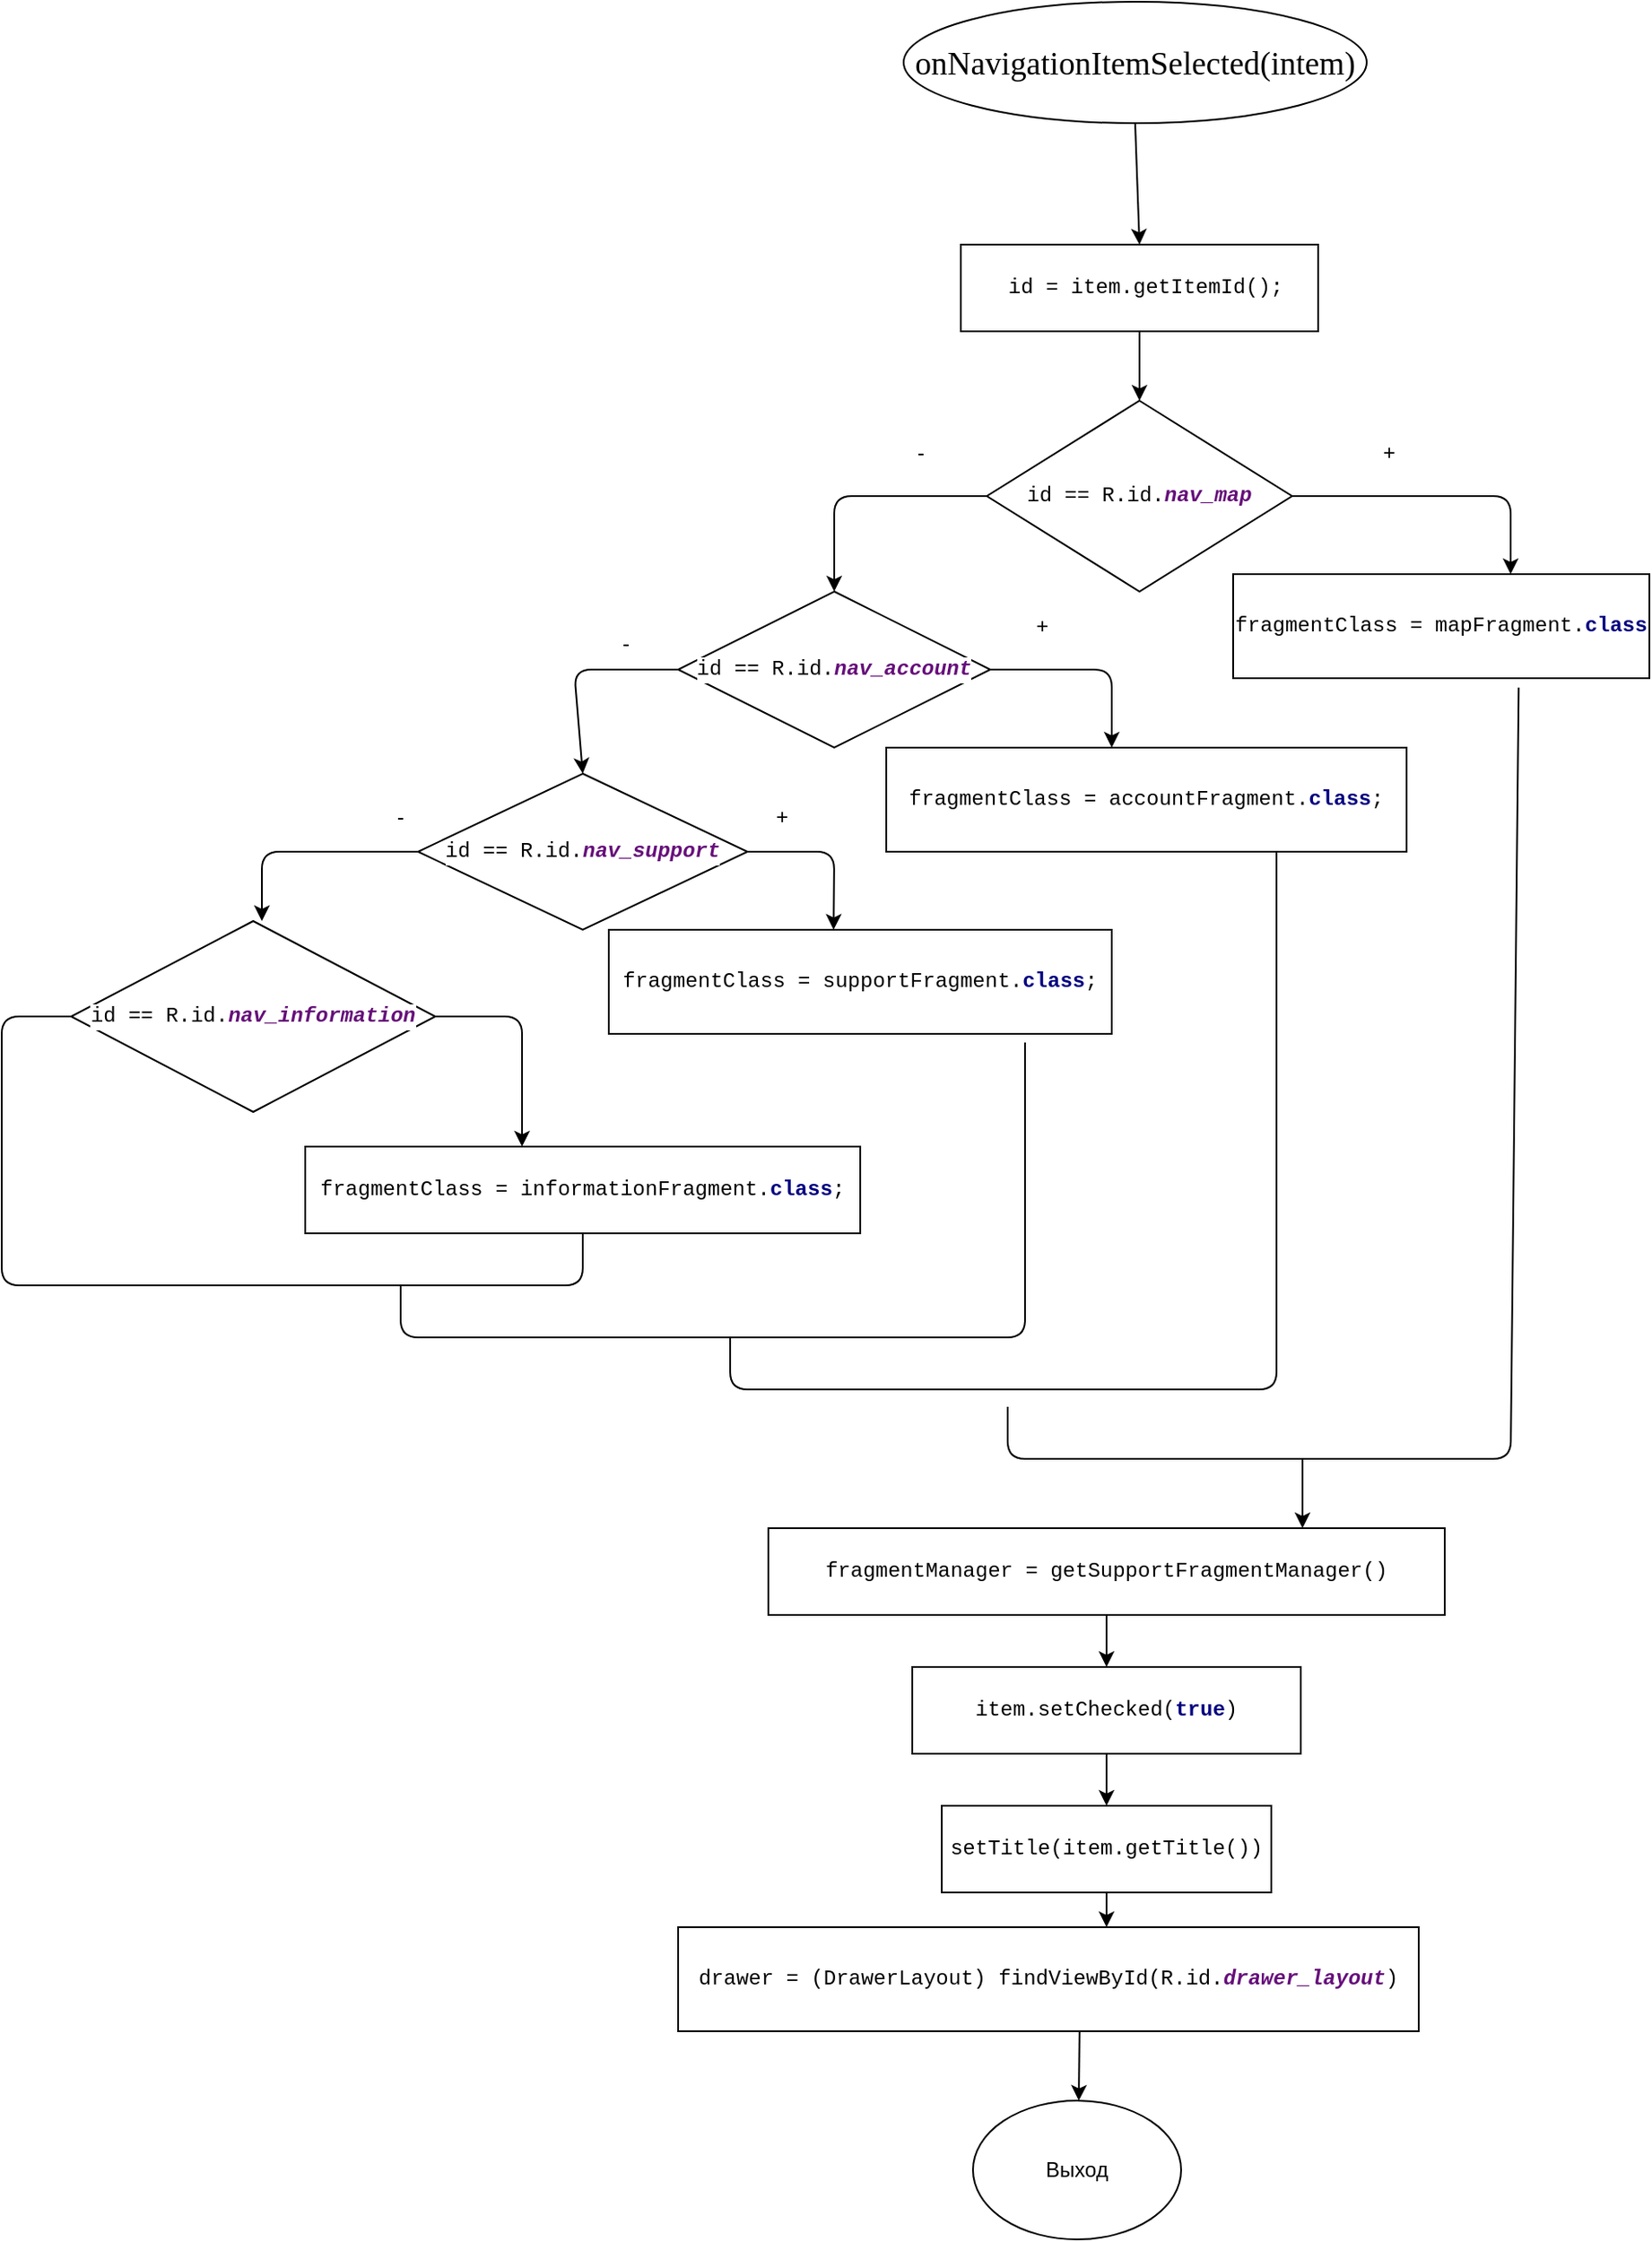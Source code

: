 <mxfile version="12.2.6" pages="1"><diagram id="7sXCk4xrFy-69SHowJWq" name="Страница 1"><mxGraphModel dx="2032" dy="571" grid="1" gridSize="10" guides="1" tooltips="1" connect="1" arrows="1" fold="1" page="1" pageScale="1" pageWidth="827" pageHeight="1169" math="0" shadow="0"><root><mxCell id="0"/><mxCell id="1" parent="0"/><mxCell id="RwSxVcTPlG1wxGEEyxX6-1" value="&lt;span lang=&quot;EN-GB&quot; style=&quot;font-size: 14.0pt ; line-height: 115% ; font-family: &amp;#34;times new roman&amp;#34; , serif&quot;&gt;onNavigationItemSelected(intem)&lt;/span&gt;" style="ellipse;whiteSpace=wrap;html=1;" vertex="1" parent="1"><mxGeometry x="380" y="40" width="267" height="70" as="geometry"/></mxCell><mxCell id="RwSxVcTPlG1wxGEEyxX6-3" value="" style="endArrow=classic;html=1;exitX=0.5;exitY=1;exitDx=0;exitDy=0;entryX=0.5;entryY=0;entryDx=0;entryDy=0;" edge="1" parent="1" source="RwSxVcTPlG1wxGEEyxX6-1" target="RwSxVcTPlG1wxGEEyxX6-4"><mxGeometry width="50" height="50" relative="1" as="geometry"><mxPoint x="360" y="260" as="sourcePoint"/><mxPoint x="404" y="170" as="targetPoint"/></mxGeometry></mxCell><mxCell id="RwSxVcTPlG1wxGEEyxX6-4" value="&lt;pre style=&quot;background-color: rgb(255 , 255 , 255) ; font-family: &amp;#34;courier new&amp;#34;&quot;&gt; id = item.getItemId();&lt;/pre&gt;" style="rounded=0;whiteSpace=wrap;html=1;" vertex="1" parent="1"><mxGeometry x="413" y="180" width="206" height="50" as="geometry"/></mxCell><mxCell id="RwSxVcTPlG1wxGEEyxX6-6" value="&lt;pre style=&quot;background-color: rgb(255 , 255 , 255) ; font-family: &amp;#34;courier new&amp;#34;&quot;&gt;id == R.id.&lt;span style=&quot;color: #660e7a ; font-weight: bold ; font-style: italic&quot;&gt;nav_map&lt;/span&gt;&lt;/pre&gt;" style="rhombus;whiteSpace=wrap;html=1;" vertex="1" parent="1"><mxGeometry x="428" y="270" width="176" height="110" as="geometry"/></mxCell><mxCell id="RwSxVcTPlG1wxGEEyxX6-7" value="" style="endArrow=classic;html=1;entryX=0.5;entryY=0;entryDx=0;entryDy=0;exitX=0.5;exitY=1;exitDx=0;exitDy=0;" edge="1" parent="1" source="RwSxVcTPlG1wxGEEyxX6-4" target="RwSxVcTPlG1wxGEEyxX6-6"><mxGeometry width="50" height="50" relative="1" as="geometry"><mxPoint x="180" y="310" as="sourcePoint"/><mxPoint x="230" y="260" as="targetPoint"/></mxGeometry></mxCell><mxCell id="RwSxVcTPlG1wxGEEyxX6-8" value="" style="endArrow=classic;html=1;exitX=1;exitY=0.5;exitDx=0;exitDy=0;" edge="1" parent="1" source="RwSxVcTPlG1wxGEEyxX6-6"><mxGeometry width="50" height="50" relative="1" as="geometry"><mxPoint x="610" y="320" as="sourcePoint"/><mxPoint x="730" y="370" as="targetPoint"/><Array as="points"><mxPoint x="730" y="325"/></Array></mxGeometry></mxCell><mxCell id="RwSxVcTPlG1wxGEEyxX6-11" value="&lt;pre style=&quot;background-color: rgb(255 , 255 , 255) ; font-family: &amp;#34;courier new&amp;#34;&quot;&gt;fragmentClass = mapFragment.&lt;span style=&quot;color: #000080 ; font-weight: bold&quot;&gt;class&lt;/span&gt;&lt;/pre&gt;" style="rounded=0;whiteSpace=wrap;html=1;" vertex="1" parent="1"><mxGeometry x="570" y="370" width="240" height="60" as="geometry"/></mxCell><mxCell id="RwSxVcTPlG1wxGEEyxX6-12" value="+" style="text;html=1;strokeColor=none;fillColor=none;align=center;verticalAlign=middle;whiteSpace=wrap;rounded=0;" vertex="1" parent="1"><mxGeometry x="640" y="290" width="40" height="20" as="geometry"/></mxCell><mxCell id="RwSxVcTPlG1wxGEEyxX6-13" value="" style="endArrow=classic;html=1;exitX=0;exitY=0.5;exitDx=0;exitDy=0;" edge="1" parent="1" source="RwSxVcTPlG1wxGEEyxX6-6"><mxGeometry width="50" height="50" relative="1" as="geometry"><mxPoint x="210" y="420" as="sourcePoint"/><mxPoint x="340" y="380" as="targetPoint"/><Array as="points"><mxPoint x="340" y="325"/></Array></mxGeometry></mxCell><mxCell id="RwSxVcTPlG1wxGEEyxX6-14" value="&lt;pre style=&quot;background-color: rgb(255 , 255 , 255) ; font-family: &amp;#34;courier new&amp;#34;&quot;&gt;id == R.id.&lt;span style=&quot;color: #660e7a ; font-weight: bold ; font-style: italic&quot;&gt;nav_account&lt;/span&gt;&lt;/pre&gt;" style="rhombus;whiteSpace=wrap;html=1;" vertex="1" parent="1"><mxGeometry x="250" y="380" width="180" height="90" as="geometry"/></mxCell><mxCell id="RwSxVcTPlG1wxGEEyxX6-15" value="-" style="text;html=1;strokeColor=none;fillColor=none;align=center;verticalAlign=middle;whiteSpace=wrap;rounded=0;" vertex="1" parent="1"><mxGeometry x="370" y="290" width="40" height="20" as="geometry"/></mxCell><mxCell id="RwSxVcTPlG1wxGEEyxX6-16" value="" style="endArrow=classic;html=1;exitX=1;exitY=0.5;exitDx=0;exitDy=0;" edge="1" parent="1" source="RwSxVcTPlG1wxGEEyxX6-14"><mxGeometry width="50" height="50" relative="1" as="geometry"><mxPoint x="420" y="520" as="sourcePoint"/><mxPoint x="500" y="470" as="targetPoint"/><Array as="points"><mxPoint x="500" y="425"/></Array></mxGeometry></mxCell><mxCell id="RwSxVcTPlG1wxGEEyxX6-17" value="&lt;pre style=&quot;background-color: rgb(255 , 255 , 255) ; font-family: &amp;#34;courier new&amp;#34;&quot;&gt;fragmentClass = accountFragment.&lt;span style=&quot;color: #000080 ; font-weight: bold&quot;&gt;class&lt;/span&gt;;&lt;/pre&gt;" style="rounded=0;whiteSpace=wrap;html=1;" vertex="1" parent="1"><mxGeometry x="370" y="470" width="300" height="60" as="geometry"/></mxCell><mxCell id="RwSxVcTPlG1wxGEEyxX6-18" value="+" style="text;html=1;strokeColor=none;fillColor=none;align=center;verticalAlign=middle;whiteSpace=wrap;rounded=0;" vertex="1" parent="1"><mxGeometry x="440" y="390" width="40" height="20" as="geometry"/></mxCell><mxCell id="RwSxVcTPlG1wxGEEyxX6-19" value="" style="endArrow=classic;html=1;exitX=0;exitY=0.5;exitDx=0;exitDy=0;entryX=0.5;entryY=0;entryDx=0;entryDy=0;" edge="1" parent="1" source="RwSxVcTPlG1wxGEEyxX6-14" target="RwSxVcTPlG1wxGEEyxX6-21"><mxGeometry width="50" height="50" relative="1" as="geometry"><mxPoint x="150" y="450" as="sourcePoint"/><mxPoint x="190" y="490" as="targetPoint"/><Array as="points"><mxPoint x="190" y="425"/></Array></mxGeometry></mxCell><mxCell id="RwSxVcTPlG1wxGEEyxX6-20" value="-" style="text;html=1;strokeColor=none;fillColor=none;align=center;verticalAlign=middle;whiteSpace=wrap;rounded=0;" vertex="1" parent="1"><mxGeometry x="200" y="400" width="40" height="20" as="geometry"/></mxCell><mxCell id="RwSxVcTPlG1wxGEEyxX6-21" value="&lt;pre style=&quot;background-color: rgb(255 , 255 , 255) ; font-family: &amp;#34;courier new&amp;#34;&quot;&gt;id == R.id.&lt;span style=&quot;color: #660e7a ; font-weight: bold ; font-style: italic&quot;&gt;nav_support&lt;/span&gt;&lt;/pre&gt;" style="rhombus;whiteSpace=wrap;html=1;" vertex="1" parent="1"><mxGeometry x="100" y="485" width="190" height="90" as="geometry"/></mxCell><mxCell id="RwSxVcTPlG1wxGEEyxX6-22" value="" style="endArrow=classic;html=1;exitX=1;exitY=0.5;exitDx=0;exitDy=0;entryX=0.447;entryY=0;entryDx=0;entryDy=0;entryPerimeter=0;" edge="1" parent="1" source="RwSxVcTPlG1wxGEEyxX6-21" target="RwSxVcTPlG1wxGEEyxX6-23"><mxGeometry width="50" height="50" relative="1" as="geometry"><mxPoint x="290" y="570" as="sourcePoint"/><mxPoint x="340" y="590" as="targetPoint"/><Array as="points"><mxPoint x="340" y="530"/></Array></mxGeometry></mxCell><mxCell id="RwSxVcTPlG1wxGEEyxX6-23" value="&lt;pre style=&quot;background-color: rgb(255 , 255 , 255) ; font-family: &amp;#34;courier new&amp;#34;&quot;&gt;fragmentClass = supportFragment.&lt;span style=&quot;color: #000080 ; font-weight: bold&quot;&gt;class&lt;/span&gt;;&lt;/pre&gt;" style="rounded=0;whiteSpace=wrap;html=1;" vertex="1" parent="1"><mxGeometry x="210" y="575" width="290" height="60" as="geometry"/></mxCell><mxCell id="RwSxVcTPlG1wxGEEyxX6-24" value="" style="endArrow=classic;html=1;exitX=0;exitY=0.5;exitDx=0;exitDy=0;" edge="1" parent="1" source="RwSxVcTPlG1wxGEEyxX6-21"><mxGeometry width="50" height="50" relative="1" as="geometry"><mxPoint x="70" y="660" as="sourcePoint"/><mxPoint x="10" y="570" as="targetPoint"/><Array as="points"><mxPoint x="10" y="530"/></Array></mxGeometry></mxCell><mxCell id="RwSxVcTPlG1wxGEEyxX6-25" value="+" style="text;html=1;strokeColor=none;fillColor=none;align=center;verticalAlign=middle;whiteSpace=wrap;rounded=0;" vertex="1" parent="1"><mxGeometry x="290" y="500" width="40" height="20" as="geometry"/></mxCell><mxCell id="RwSxVcTPlG1wxGEEyxX6-26" value="-" style="text;html=1;strokeColor=none;fillColor=none;align=center;verticalAlign=middle;whiteSpace=wrap;rounded=0;" vertex="1" parent="1"><mxGeometry x="70" y="500" width="40" height="20" as="geometry"/></mxCell><mxCell id="RwSxVcTPlG1wxGEEyxX6-27" value="&lt;pre style=&quot;background-color: rgb(255 , 255 , 255) ; font-family: &amp;#34;courier new&amp;#34;&quot;&gt;id == R.id.&lt;span style=&quot;color: #660e7a ; font-weight: bold ; font-style: italic&quot;&gt;nav_information&lt;/span&gt;&lt;/pre&gt;" style="rhombus;whiteSpace=wrap;html=1;" vertex="1" parent="1"><mxGeometry x="-100" y="570" width="210" height="110" as="geometry"/></mxCell><mxCell id="RwSxVcTPlG1wxGEEyxX6-32" value="" style="endArrow=classic;html=1;exitX=1;exitY=0.5;exitDx=0;exitDy=0;" edge="1" parent="1" source="RwSxVcTPlG1wxGEEyxX6-27"><mxGeometry width="50" height="50" relative="1" as="geometry"><mxPoint x="110" y="750" as="sourcePoint"/><mxPoint x="160" y="700" as="targetPoint"/><Array as="points"><mxPoint x="160" y="625"/></Array></mxGeometry></mxCell><mxCell id="RwSxVcTPlG1wxGEEyxX6-33" value="&lt;pre style=&quot;background-color: rgb(255 , 255 , 255) ; font-family: &amp;#34;courier new&amp;#34;&quot;&gt;fragmentClass = informationFragment.&lt;span style=&quot;color: #000080 ; font-weight: bold&quot;&gt;class&lt;/span&gt;;&lt;/pre&gt;" style="rounded=0;whiteSpace=wrap;html=1;" vertex="1" parent="1"><mxGeometry x="35" y="700" width="320" height="50" as="geometry"/></mxCell><mxCell id="RwSxVcTPlG1wxGEEyxX6-35" value="" style="endArrow=none;html=1;entryX=0;entryY=0.5;entryDx=0;entryDy=0;exitX=0.5;exitY=1;exitDx=0;exitDy=0;" edge="1" parent="1" source="RwSxVcTPlG1wxGEEyxX6-33" target="RwSxVcTPlG1wxGEEyxX6-27"><mxGeometry width="50" height="50" relative="1" as="geometry"><mxPoint x="180" y="780" as="sourcePoint"/><mxPoint x="-190" y="660" as="targetPoint"/><Array as="points"><mxPoint x="195" y="780"/><mxPoint x="-140" y="780"/><mxPoint x="-140" y="625"/></Array></mxGeometry></mxCell><mxCell id="RwSxVcTPlG1wxGEEyxX6-36" value="" style="endArrow=none;html=1;" edge="1" parent="1"><mxGeometry width="50" height="50" relative="1" as="geometry"><mxPoint x="450" y="640" as="sourcePoint"/><mxPoint x="90" y="780" as="targetPoint"/><Array as="points"><mxPoint x="450" y="810"/><mxPoint x="90" y="810"/></Array></mxGeometry></mxCell><mxCell id="RwSxVcTPlG1wxGEEyxX6-37" value="" style="endArrow=none;html=1;exitX=0.75;exitY=1;exitDx=0;exitDy=0;" edge="1" parent="1" source="RwSxVcTPlG1wxGEEyxX6-17"><mxGeometry width="50" height="50" relative="1" as="geometry"><mxPoint x="560" y="850" as="sourcePoint"/><mxPoint x="280" y="810" as="targetPoint"/><Array as="points"><mxPoint x="595" y="840"/><mxPoint x="280" y="840"/></Array></mxGeometry></mxCell><mxCell id="RwSxVcTPlG1wxGEEyxX6-38" value="" style="endArrow=none;html=1;exitX=0.686;exitY=1.089;exitDx=0;exitDy=0;exitPerimeter=0;" edge="1" parent="1" source="RwSxVcTPlG1wxGEEyxX6-11"><mxGeometry width="50" height="50" relative="1" as="geometry"><mxPoint x="730" y="870" as="sourcePoint"/><mxPoint x="440" y="850" as="targetPoint"/><Array as="points"><mxPoint x="730" y="880"/><mxPoint x="440" y="880"/></Array></mxGeometry></mxCell><mxCell id="RwSxVcTPlG1wxGEEyxX6-39" value="" style="endArrow=classic;html=1;" edge="1" parent="1"><mxGeometry width="50" height="50" relative="1" as="geometry"><mxPoint x="610" y="880" as="sourcePoint"/><mxPoint x="610" y="920" as="targetPoint"/></mxGeometry></mxCell><mxCell id="RwSxVcTPlG1wxGEEyxX6-41" value="&lt;pre style=&quot;background-color: rgb(255 , 255 , 255) ; font-family: &amp;#34;courier new&amp;#34;&quot;&gt;fragmentManager = getSupportFragmentManager()&lt;/pre&gt;" style="rounded=0;whiteSpace=wrap;html=1;" vertex="1" parent="1"><mxGeometry x="302" y="920" width="390" height="50" as="geometry"/></mxCell><mxCell id="RwSxVcTPlG1wxGEEyxX6-42" value="&lt;pre style=&quot;background-color: rgb(255 , 255 , 255) ; font-family: &amp;#34;courier new&amp;#34;&quot;&gt;item.setChecked(&lt;span style=&quot;color: #000080 ; font-weight: bold&quot;&gt;true&lt;/span&gt;)&lt;/pre&gt;" style="rounded=0;whiteSpace=wrap;html=1;" vertex="1" parent="1"><mxGeometry x="385" y="1000" width="224" height="50" as="geometry"/></mxCell><mxCell id="RwSxVcTPlG1wxGEEyxX6-43" value="" style="endArrow=classic;html=1;entryX=0.5;entryY=0;entryDx=0;entryDy=0;exitX=0.5;exitY=1;exitDx=0;exitDy=0;" edge="1" parent="1" source="RwSxVcTPlG1wxGEEyxX6-41" target="RwSxVcTPlG1wxGEEyxX6-42"><mxGeometry width="50" height="50" relative="1" as="geometry"><mxPoint x="250" y="1030" as="sourcePoint"/><mxPoint x="300" y="980" as="targetPoint"/></mxGeometry></mxCell><mxCell id="RwSxVcTPlG1wxGEEyxX6-44" value="&lt;pre style=&quot;background-color: rgb(255 , 255 , 255) ; font-family: &amp;#34;courier new&amp;#34;&quot;&gt;setTitle(item.getTitle())&lt;/pre&gt;" style="rounded=0;whiteSpace=wrap;html=1;" vertex="1" parent="1"><mxGeometry x="402" y="1080" width="190" height="50" as="geometry"/></mxCell><mxCell id="RwSxVcTPlG1wxGEEyxX6-45" value="" style="endArrow=classic;html=1;entryX=0.5;entryY=0;entryDx=0;entryDy=0;exitX=0.5;exitY=1;exitDx=0;exitDy=0;" edge="1" parent="1" source="RwSxVcTPlG1wxGEEyxX6-42" target="RwSxVcTPlG1wxGEEyxX6-44"><mxGeometry width="50" height="50" relative="1" as="geometry"><mxPoint x="140" y="1130" as="sourcePoint"/><mxPoint x="190" y="1080" as="targetPoint"/></mxGeometry></mxCell><mxCell id="RwSxVcTPlG1wxGEEyxX6-46" value="" style="endArrow=classic;html=1;exitX=0.5;exitY=1;exitDx=0;exitDy=0;" edge="1" parent="1" source="RwSxVcTPlG1wxGEEyxX6-44"><mxGeometry width="50" height="50" relative="1" as="geometry"><mxPoint x="300" y="1160" as="sourcePoint"/><mxPoint x="497" y="1150" as="targetPoint"/></mxGeometry></mxCell><mxCell id="RwSxVcTPlG1wxGEEyxX6-47" value="&lt;pre style=&quot;background-color: rgb(255 , 255 , 255) ; font-family: &amp;#34;courier new&amp;#34;&quot;&gt;drawer = (DrawerLayout) findViewById(R.id.&lt;span style=&quot;color: #660e7a ; font-weight: bold ; font-style: italic&quot;&gt;drawer_layout&lt;/span&gt;)&lt;/pre&gt;" style="rounded=0;whiteSpace=wrap;html=1;" vertex="1" parent="1"><mxGeometry x="250" y="1150" width="427" height="60" as="geometry"/></mxCell><mxCell id="RwSxVcTPlG1wxGEEyxX6-48" value="" style="endArrow=classic;html=1;exitX=0.542;exitY=0.999;exitDx=0;exitDy=0;exitPerimeter=0;" edge="1" parent="1" source="RwSxVcTPlG1wxGEEyxX6-47"><mxGeometry width="50" height="50" relative="1" as="geometry"><mxPoint x="330" y="1280" as="sourcePoint"/><mxPoint x="481" y="1250" as="targetPoint"/></mxGeometry></mxCell><mxCell id="RwSxVcTPlG1wxGEEyxX6-49" value="Выход" style="ellipse;whiteSpace=wrap;html=1;" vertex="1" parent="1"><mxGeometry x="420" y="1250" width="120" height="80" as="geometry"/></mxCell></root></mxGraphModel></diagram></mxfile>
